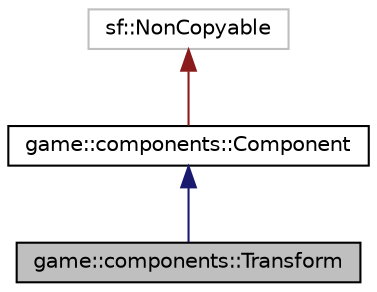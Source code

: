 digraph "game::components::Transform"
{
 // LATEX_PDF_SIZE
  edge [fontname="Helvetica",fontsize="10",labelfontname="Helvetica",labelfontsize="10"];
  node [fontname="Helvetica",fontsize="10",shape=record];
  Node1 [label="game::components::Transform",height=0.2,width=0.4,color="black", fillcolor="grey75", style="filled", fontcolor="black",tooltip="transform component of a gameobject"];
  Node2 -> Node1 [dir="back",color="midnightblue",fontsize="10",style="solid",fontname="Helvetica"];
  Node2 [label="game::components::Component",height=0.2,width=0.4,color="black", fillcolor="white", style="filled",URL="$classgame_1_1components_1_1Component.html",tooltip="base class for all components"];
  Node3 -> Node2 [dir="back",color="firebrick4",fontsize="10",style="solid",fontname="Helvetica"];
  Node3 [label="sf::NonCopyable",height=0.2,width=0.4,color="grey75", fillcolor="white", style="filled",tooltip=" "];
}

